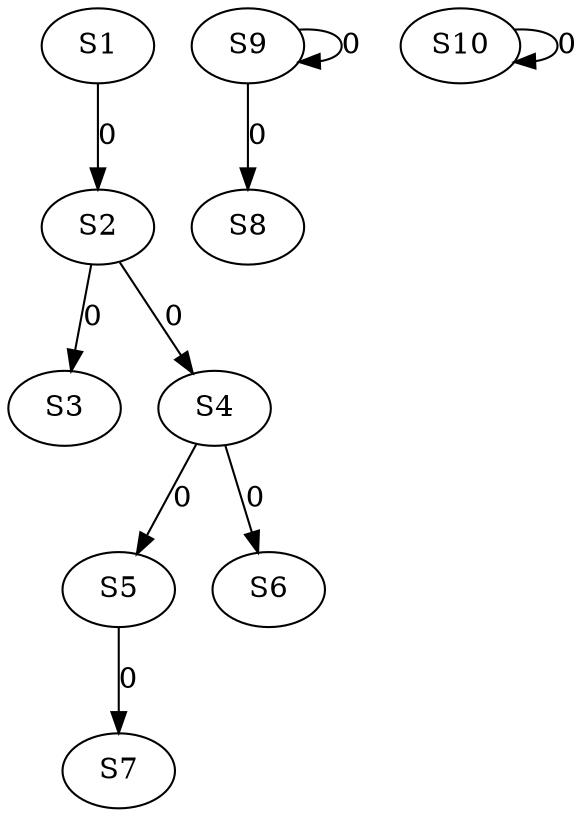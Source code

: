 strict digraph {
	S1 -> S2 [ label = 0 ];
	S2 -> S3 [ label = 0 ];
	S2 -> S4 [ label = 0 ];
	S4 -> S5 [ label = 0 ];
	S4 -> S6 [ label = 0 ];
	S5 -> S7 [ label = 0 ];
	S9 -> S8 [ label = 0 ];
	S9 -> S9 [ label = 0 ];
	S10 -> S10 [ label = 0 ];
}